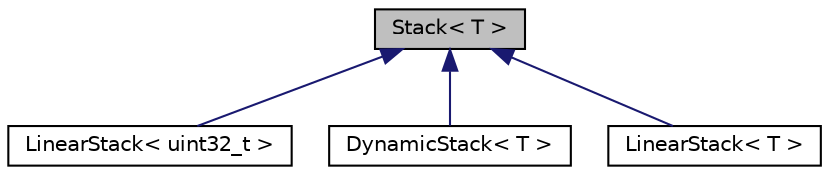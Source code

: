 digraph "Stack&lt; T &gt;"
{
 // LATEX_PDF_SIZE
  edge [fontname="Helvetica",fontsize="10",labelfontname="Helvetica",labelfontsize="10"];
  node [fontname="Helvetica",fontsize="10",shape=record];
  Node1 [label="Stack\< T \>",height=0.2,width=0.4,color="black", fillcolor="grey75", style="filled", fontcolor="black",tooltip=" "];
  Node1 -> Node2 [dir="back",color="midnightblue",fontsize="10",style="solid",fontname="Helvetica"];
  Node2 [label="LinearStack\< uint32_t \>",height=0.2,width=0.4,color="black", fillcolor="white", style="filled",URL="$class_linear_stack.html",tooltip=" "];
  Node1 -> Node3 [dir="back",color="midnightblue",fontsize="10",style="solid",fontname="Helvetica"];
  Node3 [label="DynamicStack\< T \>",height=0.2,width=0.4,color="black", fillcolor="white", style="filled",URL="$class_dynamic_stack.html",tooltip=" "];
  Node1 -> Node4 [dir="back",color="midnightblue",fontsize="10",style="solid",fontname="Helvetica"];
  Node4 [label="LinearStack\< T \>",height=0.2,width=0.4,color="black", fillcolor="white", style="filled",URL="$class_linear_stack.html",tooltip=" "];
}
